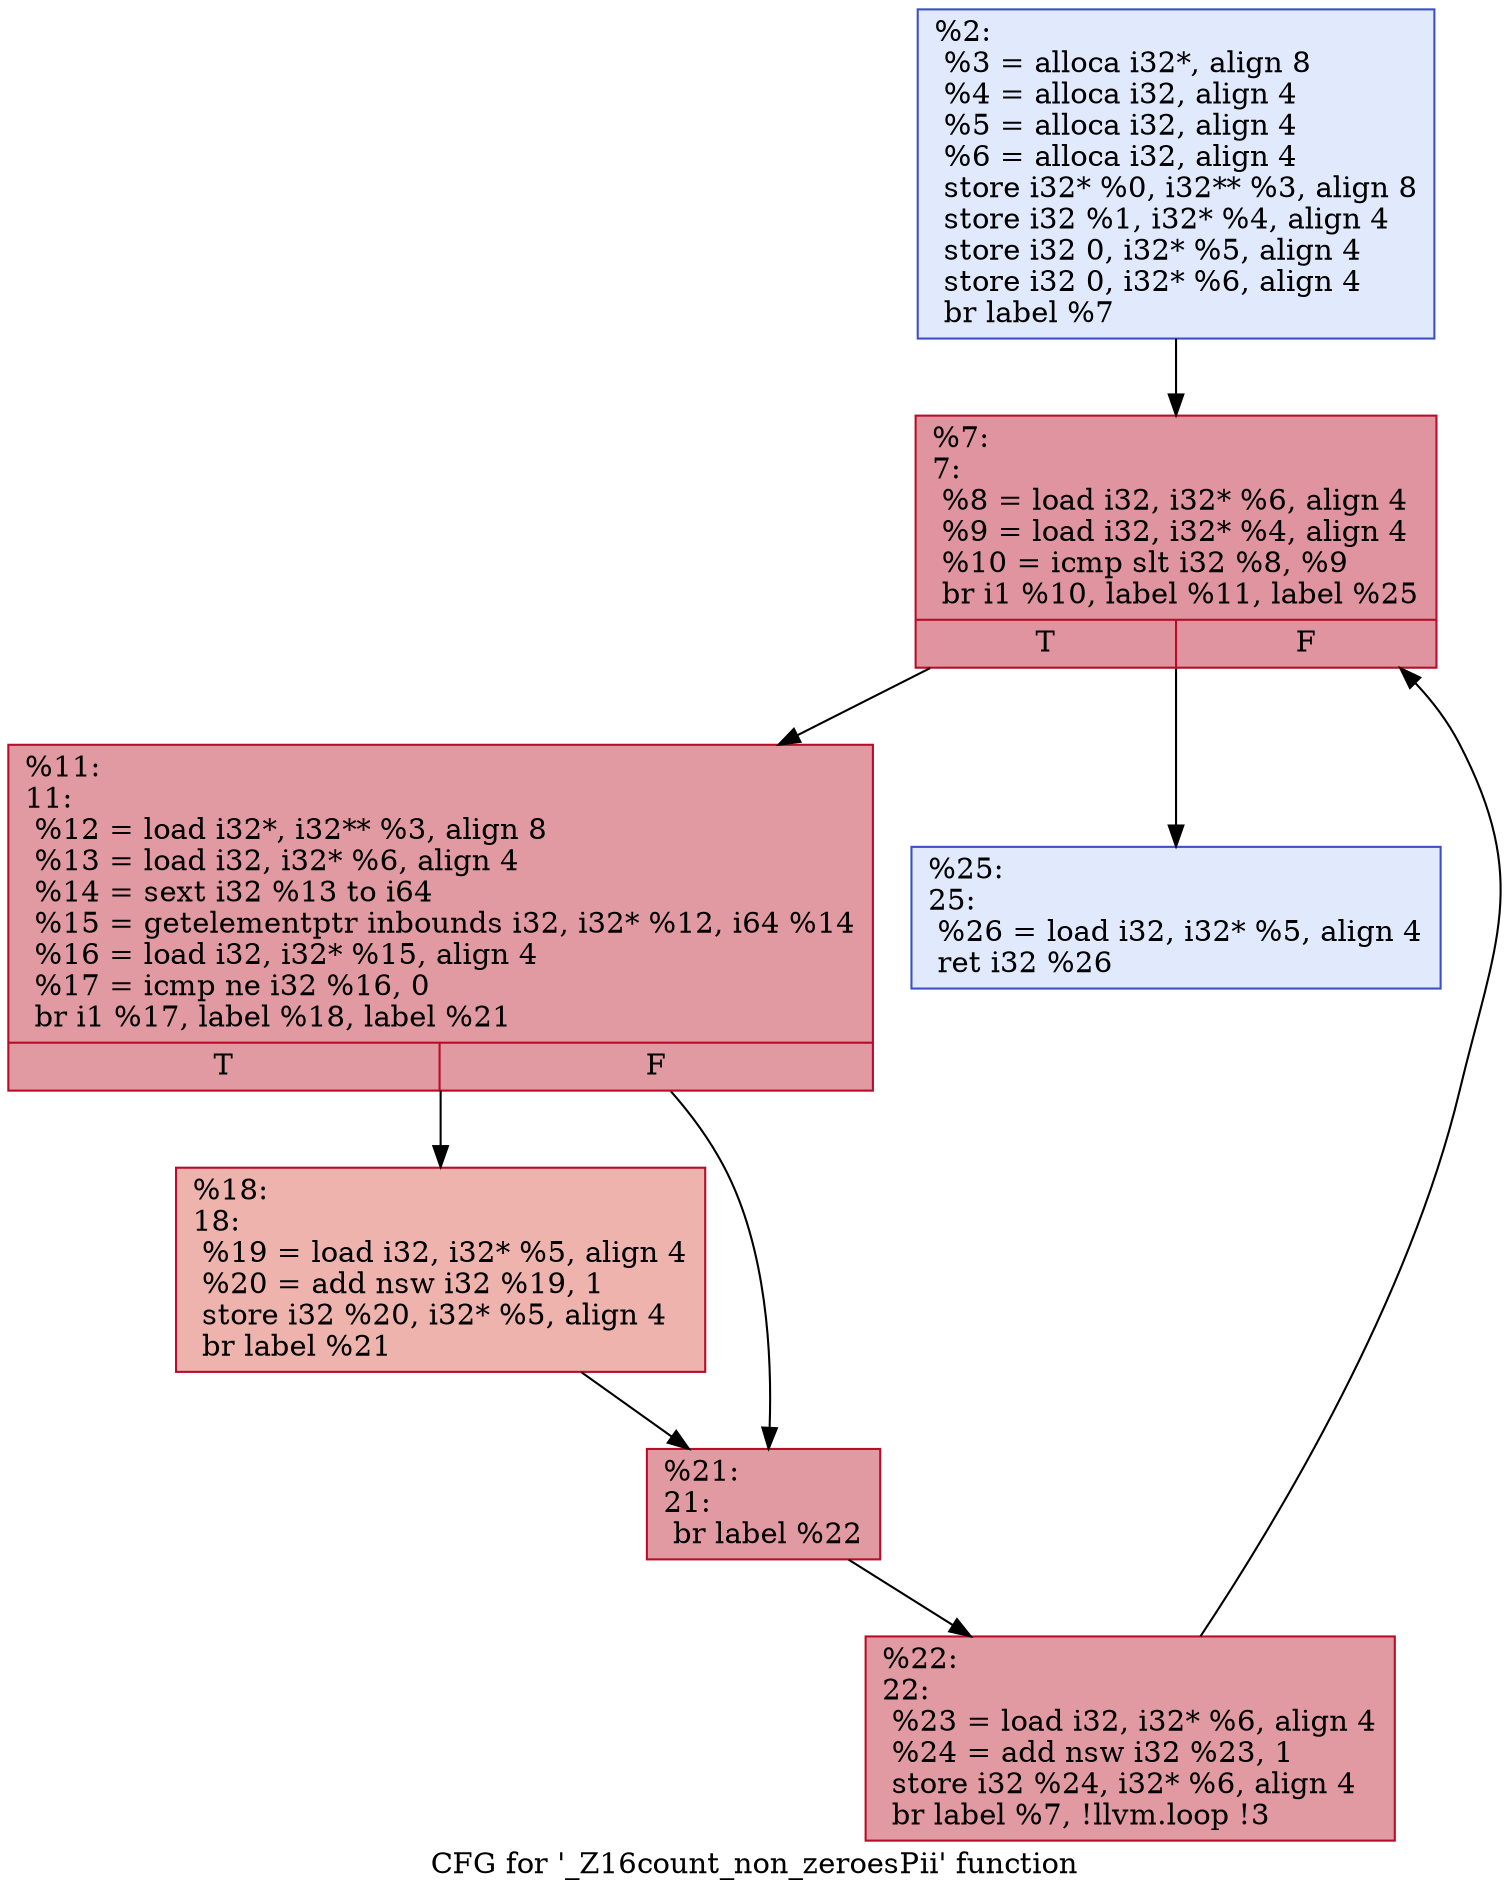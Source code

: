 digraph "CFG for '_Z16count_non_zeroesPii' function" {
	label="CFG for '_Z16count_non_zeroesPii' function";

	1 [shape=record,color="#3d50c3ff", style=filled, fillcolor="#b9d0f970",label="{%2:\l  %3 = alloca i32*, align 8\l  %4 = alloca i32, align 4\l  %5 = alloca i32, align 4\l  %6 = alloca i32, align 4\l  store i32* %0, i32** %3, align 8\l  store i32 %1, i32* %4, align 4\l  store i32 0, i32* %5, align 4\l  store i32 0, i32* %6, align 4\l  br label %7\l}"];
	1 -> 2;
	2 [shape=record,color="#b70d28ff", style=filled, fillcolor="#b70d2870",label="{%7:\l7:                                                \l  %8 = load i32, i32* %6, align 4\l  %9 = load i32, i32* %4, align 4\l  %10 = icmp slt i32 %8, %9\l  br i1 %10, label %11, label %25\l|{<s0>T|<s1>F}}"];
	2 -> 3;
	2 -> 4;
	3 [shape=record,color="#b70d28ff", style=filled, fillcolor="#bb1b2c70",label="{%11:\l11:                                               \l  %12 = load i32*, i32** %3, align 8\l  %13 = load i32, i32* %6, align 4\l  %14 = sext i32 %13 to i64\l  %15 = getelementptr inbounds i32, i32* %12, i64 %14\l  %16 = load i32, i32* %15, align 4\l  %17 = icmp ne i32 %16, 0\l  br i1 %17, label %18, label %21\l|{<s0>T|<s1>F}}"];
	3 -> 5;
	3 -> 6;
	5 [shape=record,color="#b70d28ff", style=filled, fillcolor="#d6524470",label="{%18:\l18:                                               \l  %19 = load i32, i32* %5, align 4\l  %20 = add nsw i32 %19, 1\l  store i32 %20, i32* %5, align 4\l  br label %21\l}"];
	5 -> 6;
	6 [shape=record,color="#b70d28ff", style=filled, fillcolor="#bb1b2c70",label="{%21:\l21:                                               \l  br label %22\l}"];
	6 -> 7;
	7 [shape=record,color="#b70d28ff", style=filled, fillcolor="#bb1b2c70",label="{%22:\l22:                                               \l  %23 = load i32, i32* %6, align 4\l  %24 = add nsw i32 %23, 1\l  store i32 %24, i32* %6, align 4\l  br label %7, !llvm.loop !3\l}"];
	7 -> 2;
	4 [shape=record,color="#3d50c3ff", style=filled, fillcolor="#b9d0f970",label="{%25:\l25:                                               \l  %26 = load i32, i32* %5, align 4\l  ret i32 %26\l}"];
}
